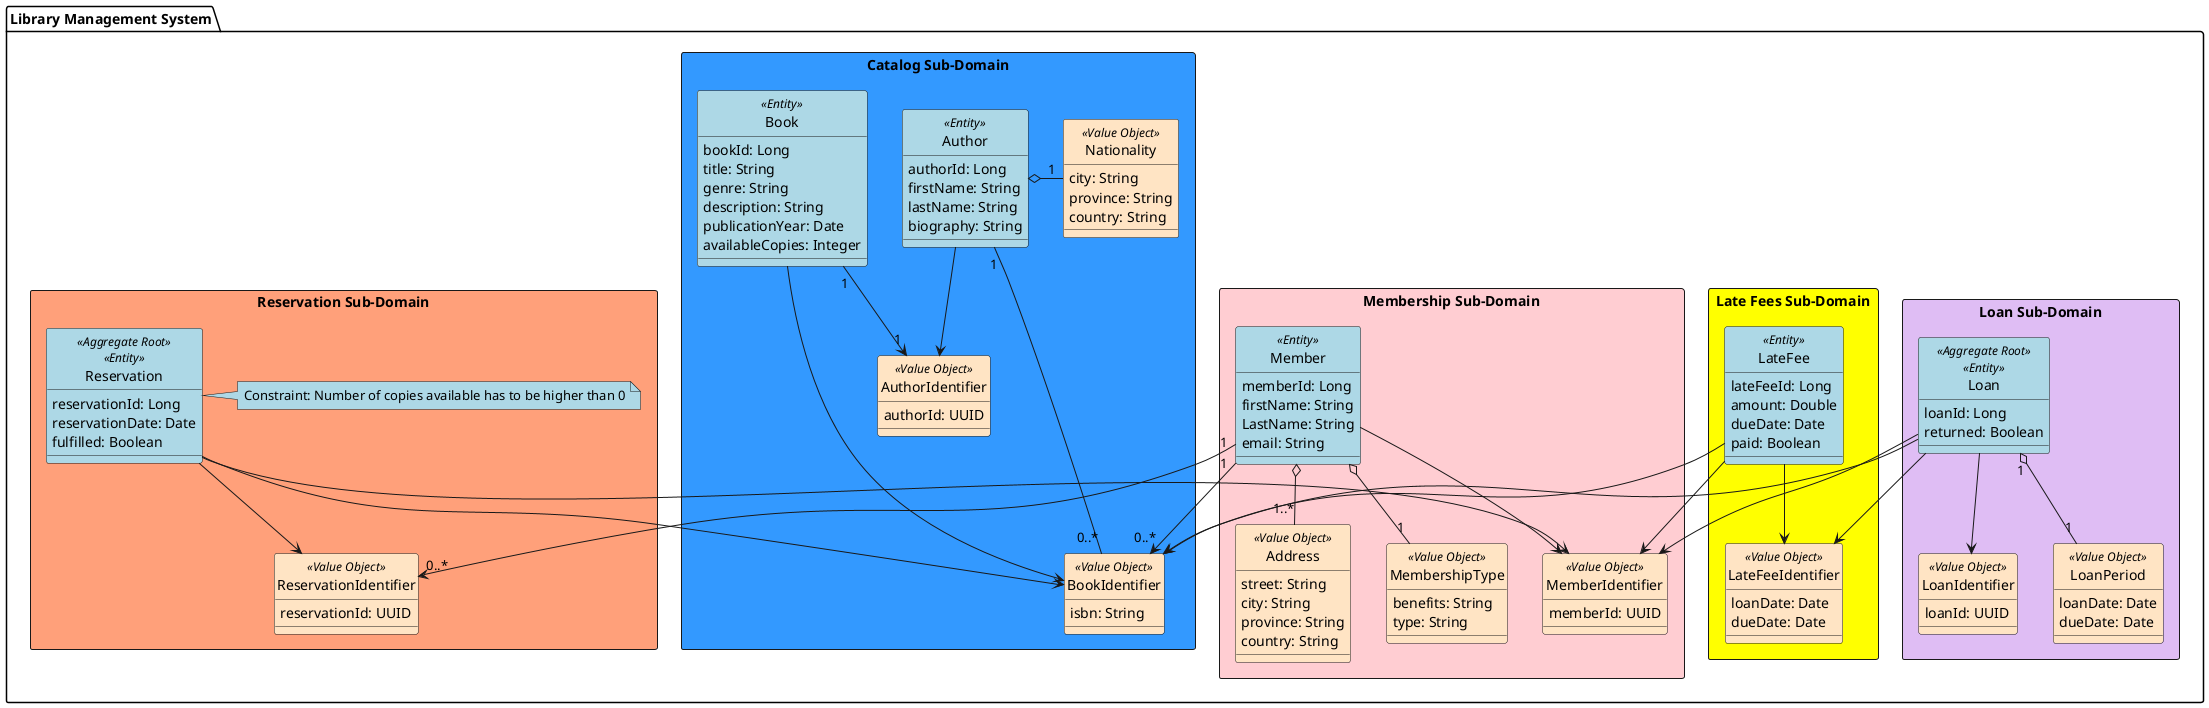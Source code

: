 @startuml
!define ENTITY(entityName) class entityName << Entity >>
!define AGGREGATE(aggregateName) class aggregateName << Aggregate >>
!define AGGREGATE_ROOT(aggregateRootName) class aggregateRootName << Aggregate Root >>
!define AGGREGATE_ROOT_ENTITY(aggregateRootEntityName) class aggregateRootEntityName << Aggregate Root >> << Entity >>
!define VALUE_OBJECT(valueObjectName) class valueObjectName << Value Object >>
!pragma useVerticalIf on
hide circle

package "Library Management System" as LibrarySystem {

    package "Catalog Sub-Domain" <<Rectangle>>  #3399ff{
        ENTITY(Book) #lightblue {
            bookId: Long
            title: String
            genre: String
            description: String
            publicationYear: Date
            availableCopies: Integer
        }

        ENTITY(Author) #lightblue {
            authorId: Long
            firstName: String
            lastName: String
            biography: String
        }

        VALUE_OBJECT(Nationality) #Bisque{
            city: String
            province: String
            country: String
        }


        VALUE_OBJECT(BookIdentifier) #Bisque {
            isbn: String
        }

        VALUE_OBJECT(AuthorIdentifier) #Bisque {
            authorId: UUID
        }




        Book "1"--> "1" AuthorIdentifier
        Author o-"1" Nationality
        Book --> BookIdentifier
        Author --> AuthorIdentifier
        Author "1"--- "0..*" BookIdentifier
    }

    package "Membership Sub-Domain" <<Rectangle>> #FFCDD2 {
        ENTITY(Member) #lightblue {
            memberId: Long
            firstName: String
            LastName: String
            email: String
        }

        VALUE_OBJECT(MemberIdentifier) #Bisque{
            memberId: UUID
        }

        VALUE_OBJECT(MembershipType) #Bisque{
            benefits: String
            type: String
        }

        VALUE_OBJECT(Address) #Bisque{
                street: String
                city: String
                province: String
                country: String
        }

        Member --> MemberIdentifier
        Member o-- "1..*" Address
        Member o-- "1" MembershipType

    }

    package "Loan Sub-Domain" <<Rectangle>> #DFBDF4{
        AGGREGATE_ROOT_ENTITY(Loan) #lightblue {
            loanId: Long
            returned: Boolean
        }

        VALUE_OBJECT(LoanIdentifier) #Bisque {
            loanId: UUID
        }
        VALUE_OBJECT(LoanPeriod) #Bisque {
            loanDate: Date
            dueDate: Date
        }
        Loan "1" o-- "1" LoanPeriod
        Loan --> LoanIdentifier
        Loan --> BookIdentifier
        Loan --> MemberIdentifier
    }
    package "Late Fees Sub-Domain" <<Rectangle>> #Yellow{

        ENTITY(LateFee) #lightblue {
            lateFeeId: Long
            amount: Double
            dueDate: Date
            paid: Boolean
        }
        VALUE_OBJECT(LateFeeIdentifier) #Bisque {
            loanDate: Date
            dueDate: Date
        }
        LateFee --> BookIdentifier
        LateFee --> MemberIdentifier
        LateFee --> LateFeeIdentifier
    }

    package "Reservation Sub-Domain" <<Rectangle>> #FFA07A{
        AGGREGATE_ROOT_ENTITY(Reservation) #lightblue {
            reservationId: Long
            reservationDate: Date
            fulfilled: Boolean
        }

        VALUE_OBJECT(ReservationIdentifier) #Bisque {
            reservationId: UUID
        }

        note right of Reservation #lightblue
            Constraint: Number of copies available has to be higher than 0
        end note

        Reservation --> ReservationIdentifier
        Reservation --> MemberIdentifier
    }

    Reservation --> BookIdentifier
    Member "1" --> "0..*" ReservationIdentifier
    Loan --> LateFeeIdentifier
    Member "1" --> "0..*" BookIdentifier

}


@enduml
